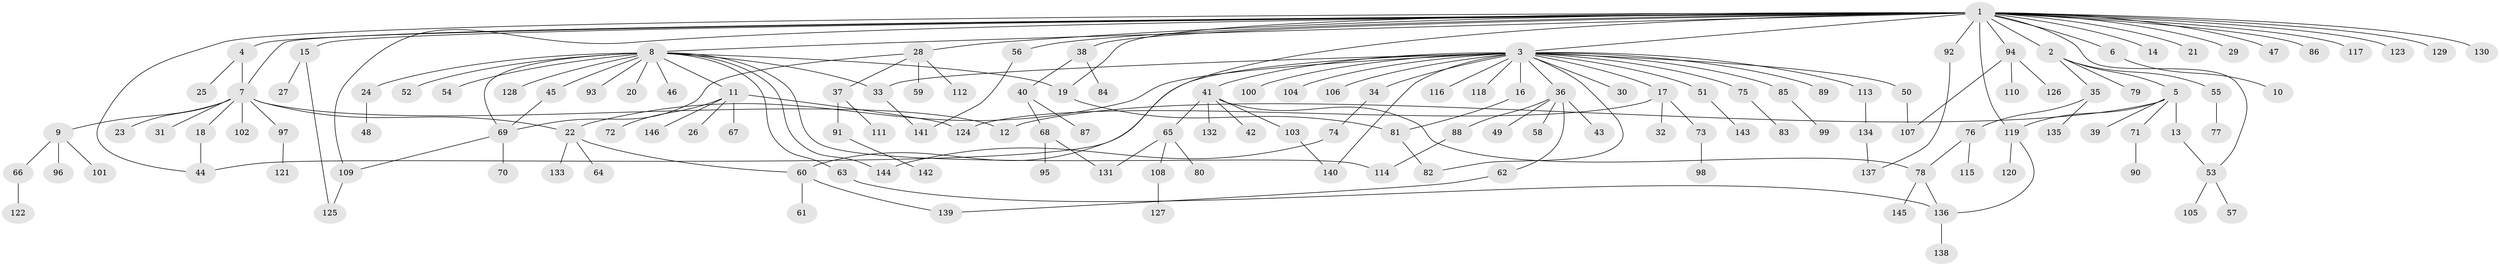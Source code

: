 // Generated by graph-tools (version 1.1) at 2025/14/03/09/25 04:14:43]
// undirected, 146 vertices, 173 edges
graph export_dot {
graph [start="1"]
  node [color=gray90,style=filled];
  1;
  2;
  3;
  4;
  5;
  6;
  7;
  8;
  9;
  10;
  11;
  12;
  13;
  14;
  15;
  16;
  17;
  18;
  19;
  20;
  21;
  22;
  23;
  24;
  25;
  26;
  27;
  28;
  29;
  30;
  31;
  32;
  33;
  34;
  35;
  36;
  37;
  38;
  39;
  40;
  41;
  42;
  43;
  44;
  45;
  46;
  47;
  48;
  49;
  50;
  51;
  52;
  53;
  54;
  55;
  56;
  57;
  58;
  59;
  60;
  61;
  62;
  63;
  64;
  65;
  66;
  67;
  68;
  69;
  70;
  71;
  72;
  73;
  74;
  75;
  76;
  77;
  78;
  79;
  80;
  81;
  82;
  83;
  84;
  85;
  86;
  87;
  88;
  89;
  90;
  91;
  92;
  93;
  94;
  95;
  96;
  97;
  98;
  99;
  100;
  101;
  102;
  103;
  104;
  105;
  106;
  107;
  108;
  109;
  110;
  111;
  112;
  113;
  114;
  115;
  116;
  117;
  118;
  119;
  120;
  121;
  122;
  123;
  124;
  125;
  126;
  127;
  128;
  129;
  130;
  131;
  132;
  133;
  134;
  135;
  136;
  137;
  138;
  139;
  140;
  141;
  142;
  143;
  144;
  145;
  146;
  1 -- 2;
  1 -- 3;
  1 -- 4;
  1 -- 6;
  1 -- 7;
  1 -- 8;
  1 -- 14;
  1 -- 15;
  1 -- 19;
  1 -- 21;
  1 -- 28;
  1 -- 29;
  1 -- 38;
  1 -- 44;
  1 -- 47;
  1 -- 53;
  1 -- 56;
  1 -- 60;
  1 -- 86;
  1 -- 92;
  1 -- 94;
  1 -- 109;
  1 -- 117;
  1 -- 119;
  1 -- 123;
  1 -- 129;
  1 -- 130;
  2 -- 5;
  2 -- 35;
  2 -- 55;
  2 -- 79;
  3 -- 16;
  3 -- 17;
  3 -- 22;
  3 -- 30;
  3 -- 33;
  3 -- 34;
  3 -- 36;
  3 -- 41;
  3 -- 44;
  3 -- 50;
  3 -- 51;
  3 -- 75;
  3 -- 82;
  3 -- 85;
  3 -- 89;
  3 -- 100;
  3 -- 104;
  3 -- 106;
  3 -- 113;
  3 -- 116;
  3 -- 118;
  3 -- 140;
  4 -- 7;
  4 -- 25;
  5 -- 12;
  5 -- 13;
  5 -- 39;
  5 -- 71;
  5 -- 119;
  6 -- 10;
  7 -- 9;
  7 -- 12;
  7 -- 18;
  7 -- 22;
  7 -- 23;
  7 -- 31;
  7 -- 97;
  7 -- 102;
  8 -- 11;
  8 -- 19;
  8 -- 20;
  8 -- 24;
  8 -- 33;
  8 -- 45;
  8 -- 46;
  8 -- 52;
  8 -- 54;
  8 -- 63;
  8 -- 69;
  8 -- 93;
  8 -- 114;
  8 -- 128;
  8 -- 144;
  9 -- 66;
  9 -- 96;
  9 -- 101;
  11 -- 26;
  11 -- 67;
  11 -- 72;
  11 -- 124;
  11 -- 146;
  13 -- 53;
  15 -- 27;
  15 -- 125;
  16 -- 81;
  17 -- 32;
  17 -- 73;
  17 -- 124;
  18 -- 44;
  19 -- 81;
  22 -- 60;
  22 -- 64;
  22 -- 133;
  24 -- 48;
  28 -- 37;
  28 -- 59;
  28 -- 69;
  28 -- 112;
  33 -- 141;
  34 -- 74;
  35 -- 76;
  35 -- 135;
  36 -- 43;
  36 -- 49;
  36 -- 58;
  36 -- 62;
  36 -- 88;
  37 -- 91;
  37 -- 111;
  38 -- 40;
  38 -- 84;
  40 -- 68;
  40 -- 87;
  41 -- 42;
  41 -- 65;
  41 -- 78;
  41 -- 103;
  41 -- 132;
  45 -- 69;
  50 -- 107;
  51 -- 143;
  53 -- 57;
  53 -- 105;
  55 -- 77;
  56 -- 141;
  60 -- 61;
  60 -- 139;
  62 -- 139;
  63 -- 136;
  65 -- 80;
  65 -- 108;
  65 -- 131;
  66 -- 122;
  68 -- 95;
  68 -- 131;
  69 -- 70;
  69 -- 109;
  71 -- 90;
  73 -- 98;
  74 -- 144;
  75 -- 83;
  76 -- 78;
  76 -- 115;
  78 -- 136;
  78 -- 145;
  81 -- 82;
  85 -- 99;
  88 -- 114;
  91 -- 142;
  92 -- 137;
  94 -- 107;
  94 -- 110;
  94 -- 126;
  97 -- 121;
  103 -- 140;
  108 -- 127;
  109 -- 125;
  113 -- 134;
  119 -- 120;
  119 -- 136;
  134 -- 137;
  136 -- 138;
}
